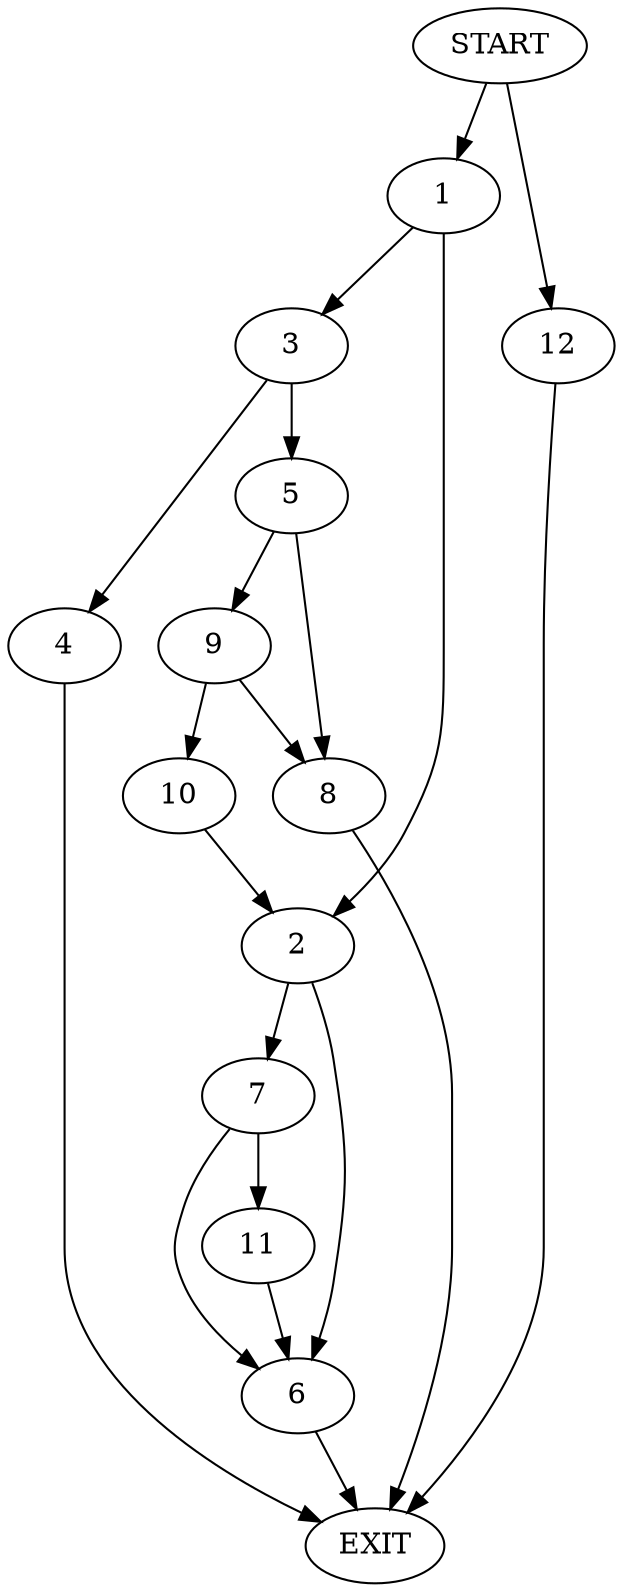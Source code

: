 digraph {
0 [label="START"]
13 [label="EXIT"]
0 -> 1
1 -> 2
1 -> 3
3 -> 4
3 -> 5
2 -> 6
2 -> 7
4 -> 13
5 -> 8
5 -> 9
9 -> 8
9 -> 10
8 -> 13
10 -> 2
6 -> 13
7 -> 11
7 -> 6
11 -> 6
0 -> 12
12 -> 13
}
